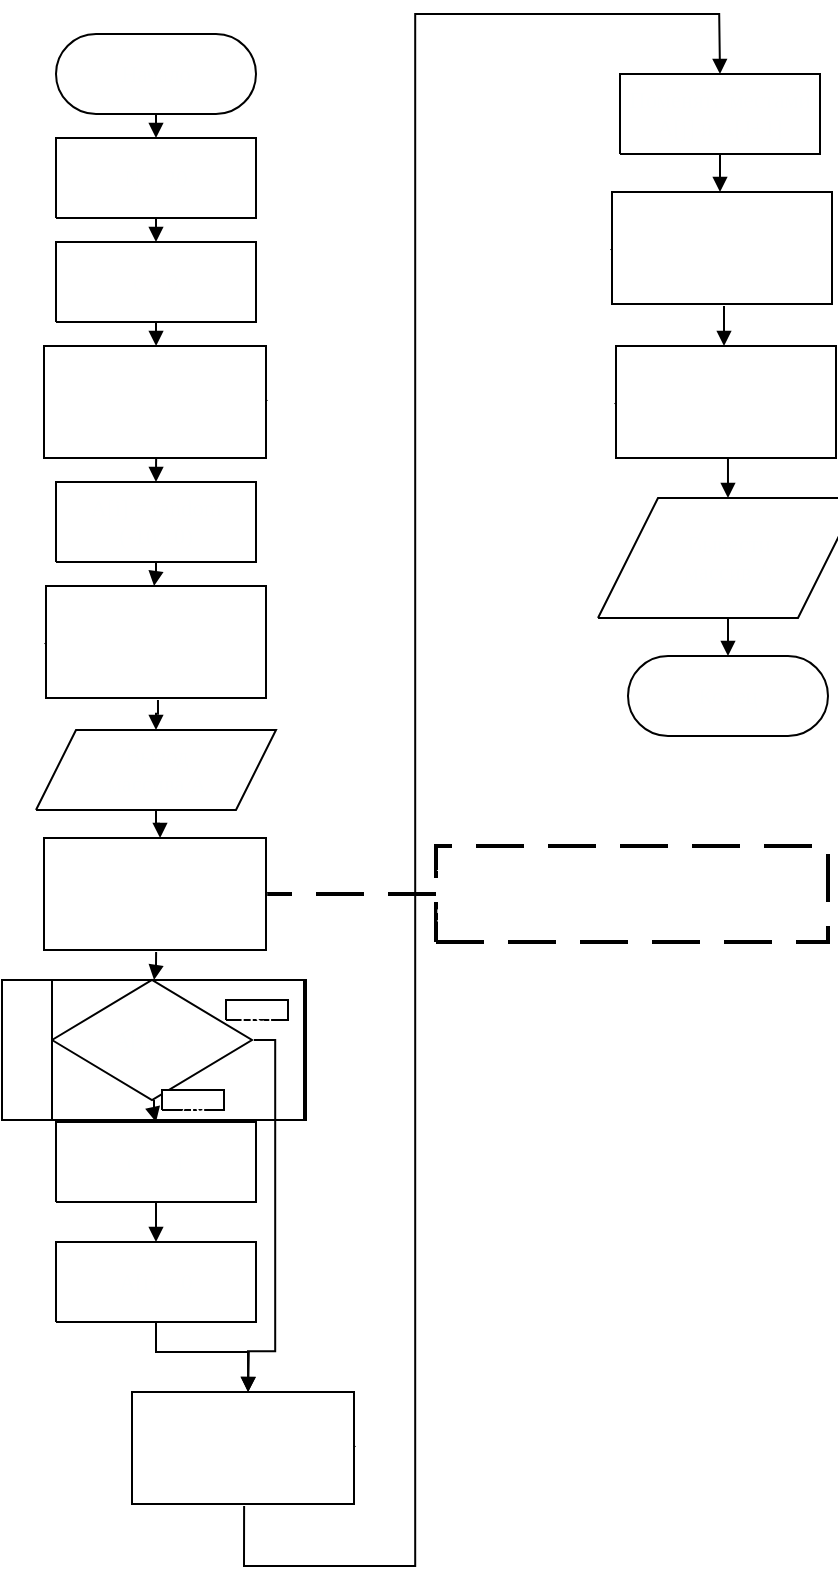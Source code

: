 <mxfile version="22.1.11" type="device">
  <diagram name="Страница-1" id="Page-1">
    <mxGraphModel dx="1036" dy="614" grid="1" gridSize="10" guides="1" tooltips="1" connect="1" arrows="1" fold="1" page="1" pageScale="1" pageWidth="827" pageHeight="1169" math="0" shadow="0">
      <root>
        <mxCell id="0" />
        <mxCell id="1" parent="0" />
        <UserObject label="&lt;div style=&quot;font-size: 1px&quot;&gt;&lt;font style=&quot;font-size:11.29px;font-family:Calibri;color:#feffff;direction:ltr;letter-spacing:0px;line-height:120%;opacity:1&quot;&gt;Начало&lt;br/&gt;&lt;/font&gt;&lt;/div&gt;" tags="Блок-схема" id="2">
          <mxCell style="verticalAlign=middle;align=center;overflow=width;vsdxID=1;shape=stencil(tVLLDsIgEPwajiQIMfFe638Qu22JCM2Ctv69kK0Rm9qDibeZndkXC1NV6PUATIoQ0V9gNE3smToyKY3rAU1MiKmaqar1CB36m2uIDzo7M7r6e64wUZ4UOUWKB9GdIH4irzWu8B42vRrPScNFXZzN+5mvl3qJXE8mcPRRR+Pdh2Y1dsBTE95a3c0TkBRGgKEIb6wg1/r+ssCXd/vLCgm8z9caa+n6pb48dwrRV1H1Ew==);spacingTop=-1;spacingBottom=-1;spacingLeft=-1;spacingRight=-1;points=[[0.5,1,0],[0.5,0,0],[0,0.5,0],[1,0.5,0]];labelBackgroundColor=none;rounded=0;html=1;whiteSpace=wrap;" parent="1" vertex="1">
            <mxGeometry x="138" y="40" width="100" height="40" as="geometry" />
          </mxCell>
        </UserObject>
        <UserObject label="&lt;div style=&quot;font-size: 1px&quot;&gt;&lt;font style=&quot;font-size:11.29px;font-family:Calibri;color:#feffff;direction:ltr;letter-spacing:0px;line-height:120%;opacity:1&quot;&gt;N = 20&lt;br/&gt;&lt;/font&gt;&lt;/div&gt;" tags="Блок-схема" id="3">
          <mxCell style="verticalAlign=middle;align=center;overflow=width;vsdxID=2;shape=stencil(nZBLDoAgDERP0z3SIyjew0SURgSD+Lu9kMZoXLhwN9O+tukAlrNpJg1SzDH4QW/URgNYgZTkjA4UkwJUgGXng+6DX1zLfmoymdXo17xh5zmRJ6Q42BWCfc2oJfdAr+Yv+AP9Cb7OJ3H/2JG1HNGz/84klThPVCc=);spacingTop=-1;spacingBottom=-1;spacingLeft=-1;spacingRight=-1;points=[[0,0.5,0],[1,0.5,0],[0.5,1,0],[0.5,0,0]];labelBackgroundColor=none;rounded=0;html=1;whiteSpace=wrap;" parent="1" vertex="1">
            <mxGeometry x="138" y="92" width="100" height="40" as="geometry" />
          </mxCell>
        </UserObject>
        <UserObject label="&lt;div style=&quot;font-size: 1px&quot;&gt;&lt;font style=&quot;font-size:11.29px;font-family:Calibri;color:#feffff;direction:ltr;letter-spacing:0px;line-height:120%;opacity:1&quot;&gt;c = 0&lt;br/&gt;&lt;/font&gt;&lt;/div&gt;" tags="Блок-схема" id="4">
          <mxCell style="verticalAlign=middle;align=center;overflow=width;vsdxID=3;shape=stencil(nZBLDoAgDERP0z3SIyjew0SURgSD+Lu9kMZoXLhwN9O+tukAlrNpJg1SzDH4QW/URgNYgZTkjA4UkwJUgGXng+6DX1zLfmoymdXo17xh5zmRJ6Q42BWCfc2oJfdAr+Yv+AP9Cb7OJ3H/2JG1HNGz/84klThPVCc=);spacingTop=-1;spacingBottom=-1;spacingLeft=-1;spacingRight=-1;points=[[0,0.5,0],[1,0.5,0],[0.5,1,0],[0.5,0,0]];labelBackgroundColor=none;rounded=0;html=1;whiteSpace=wrap;" parent="1" vertex="1">
            <mxGeometry x="138" y="144" width="100" height="40" as="geometry" />
          </mxCell>
        </UserObject>
        <UserObject label="" tags="Фон" id="5">
          <mxCell style="vsdxID=4;spacingTop=-1;spacingBottom=-1;spacingLeft=-1;spacingRight=-1;points=[[0.52,0,0],[0.52,1,0],[0.5,0,0],[0.5,1,0]];labelBackgroundColor=none;rounded=0;html=1;whiteSpace=wrap;" parent="1" vertex="1">
            <mxGeometry x="132" y="196" width="111" height="56" as="geometry" />
          </mxCell>
        </UserObject>
        <mxCell id="6" style="vsdxID=5;spacingTop=-1;spacingBottom=-1;spacingLeft=-1;spacingRight=-1;points=[[0.52,0,0],[0.52,1,0],[0.5,0,0],[0.5,1,0]];labelBackgroundColor=none;rounded=0;html=1;whiteSpace=wrap;" parent="5" vertex="1">
          <mxGeometry x="1" width="110" height="56" as="geometry" />
        </mxCell>
        <mxCell id="7" style="vsdxID=6;shape=stencil(jZBLDoMwDERP4y1K7E32lN4DidBYTRMU0g+3byILQbtA7GbsZ8seoHZ2/WQB1ZxTvNs3D9kBXQCRg7OJc1FAHVA7xmRvKT7DIH7qK1nVI77qho/MqTqBahGnlfiroJ7DDl2bp2CjG4M/+NFm02hzFj48oojt05G9l6D2/f9kSklSpe4L);spacingTop=-1;spacingBottom=-1;spacingLeft=-1;spacingRight=-1;points=[[0.52,0,0],[0.52,1,0],[0.5,0,0],[0.5,1,0]];labelBackgroundColor=none;rounded=0;html=1;whiteSpace=wrap;" parent="6" vertex="1">
          <mxGeometry width="110" height="27" as="geometry" />
        </mxCell>
        <mxCell id="8" style="vsdxID=7;shape=stencil(nZBLDoAgDERP0z3SIyjew0SURgSD+Lu9kMZoXLhwN9O+tukAlrNpJg1SzDH4QW/URgNYgZTkjA4UkwJUgGXng+6DX1zLfmoymdXo17xh5zmRJ6Q42BWCfc2oJfdAr+Yv+AP9Cb7OJ3H/2JG1HNGz/84klThPVCc=);spacingTop=-1;spacingBottom=-1;spacingLeft=-1;spacingRight=-1;points=[[0.52,0,0],[0.52,1,0],[0.5,0,0],[0.5,1,0]];labelBackgroundColor=none;rounded=0;html=1;whiteSpace=wrap;" parent="6" vertex="1">
          <mxGeometry y="27" width="110" height="29" as="geometry" />
        </mxCell>
        <mxCell id="9" value="&lt;div style=&quot;font-size: 1px&quot;&gt;&lt;p style=&quot;text-align:center;margin-left:0;margin-right:0;margin-top:0px;margin-bottom:0px;text-indent:0;vertical-align:middle;direction:ltr;&quot;&gt;&lt;font style=&quot;font-size:11.29px;font-family:Calibri;color:#ffffff;direction:ltr;letter-spacing:0px;line-height:120%;opacity:1&quot;&gt;Начало цикла&lt;/font&gt;&lt;font style=&quot;font-size:11.29px;font-family:Themed;color:#ffffff;direction:ltr;letter-spacing:0px;line-height:120%;opacity:1&quot;&gt;&lt;br/&gt;&lt;/font&gt;&lt;font style=&quot;font-size:11.29px;font-family:Themed;color:#ffffff;direction:ltr;letter-spacing:0px;line-height:120%;opacity:1&quot;&gt;i&lt;/font&gt;&lt;font style=&quot;font-size:11.29px;font-family:Themed;color:#ffffff;direction:ltr;letter-spacing:0px;line-height:120%;opacity:1&quot;&gt; от 1 до &lt;/font&gt;&lt;font style=&quot;font-size:11.29px;font-family:Themed;color:#ffffff;direction:ltr;letter-spacing:0px;line-height:120%;opacity:1&quot;&gt;N&lt;br/&gt;&lt;/font&gt;&lt;/p&gt;&lt;/div&gt;" style="verticalAlign=middle;align=center;overflow=width;vsdxID=8;shape=stencil(nZBLDoAgDERP0z3SIyjew0SURgSD+Lu9kMZoXLhwN9O+tukAlrNpJg1SzDH4QW/URgNYgZTkjA4UkwJUgGXng+6DX1zLfmoymdXo17xh5zmRJ6Q42BWCfc2oJfdAr+Yv+AP9Cb7OJ3H/2JG1HNGz/84klThPVCc=);spacingTop=-1;spacingBottom=-1;spacingLeft=-1;spacingRight=-1;points=[[0.52,0,0],[0.52,1,0],[0.5,0,0],[0.5,1,0]];labelBackgroundColor=none;rounded=0;html=1;whiteSpace=wrap;" parent="5" vertex="1">
          <mxGeometry width="111" height="56" as="geometry" />
        </mxCell>
        <UserObject label="&lt;div style=&quot;font-size: 1px&quot;&gt;&lt;font style=&quot;font-size:11.29px;font-family:Calibri;color:#feffff;direction:ltr;letter-spacing:0px;line-height:120%;opacity:1&quot;&gt;A[i] = random&lt;br/&gt;(-10,10)&lt;br/&gt;&lt;/font&gt;&lt;/div&gt;" tags="Блок-схема" id="10">
          <mxCell style="verticalAlign=middle;align=center;overflow=width;vsdxID=9;shape=stencil(nZBLDoAgDERP0z3SIyjew0SURgSD+Lu9kMZoXLhwN9O+tukAlrNpJg1SzDH4QW/URgNYgZTkjA4UkwJUgGXng+6DX1zLfmoymdXo17xh5zmRJ6Q42BWCfc2oJfdAr+Yv+AP9Cb7OJ3H/2JG1HNGz/84klThPVCc=);spacingTop=-1;spacingBottom=-1;spacingLeft=-1;spacingRight=-1;points=[[0,0.5,0],[1,0.5,0],[0.5,1,0],[0.5,0,0]];labelBackgroundColor=none;rounded=0;html=1;whiteSpace=wrap;" parent="1" vertex="1">
            <mxGeometry x="138" y="264" width="100" height="40" as="geometry" />
          </mxCell>
        </UserObject>
        <UserObject label="" tags="Фон" id="11">
          <mxCell style="vsdxID=10;spacingTop=-1;spacingBottom=-1;spacingLeft=-1;spacingRight=-1;points=[[0.49,0,0],[0.51,1,0]];labelBackgroundColor=none;rounded=0;html=1;whiteSpace=wrap;" parent="1" vertex="1">
            <mxGeometry x="133" y="316" width="110" height="56" as="geometry" />
          </mxCell>
        </UserObject>
        <UserObject label="" tags="Фон" id="12">
          <mxCell style="vsdxID=20;spacingTop=-1;spacingBottom=-1;spacingLeft=-1;spacingRight=-1;points=[[0.49,0,0],[0.51,1,0]];labelBackgroundColor=none;rounded=0;html=1;whiteSpace=wrap;" parent="1" vertex="1">
            <mxGeometry x="133" y="316" width="110" height="56" as="geometry" />
          </mxCell>
        </UserObject>
        <mxCell id="13" style="vsdxID=21;rotation=180;spacingTop=-1;spacingBottom=-1;spacingLeft=-1;spacingRight=-1;points=[[0.49,0,0],[0.51,1,0]];labelBackgroundColor=none;rounded=0;html=1;whiteSpace=wrap;" parent="12" vertex="1">
          <mxGeometry width="110" height="56" as="geometry" />
        </mxCell>
        <mxCell id="14" style="vsdxID=22;rotation=180;shape=stencil(jZBLDoMwDERP4y1K7E32lN4DidBYTRMU0g+3byILQbtA7GbsZ8seoHZ2/WQB1ZxTvNs3D9kBXQCRg7OJc1FAHVA7xmRvKT7DIH7qK1nVI77qho/MqTqBahGnlfiroJ7DDl2bp2CjG4M/+NFm02hzFj48oojt05G9l6D2/f9kSklSpe4L);spacingTop=-1;spacingBottom=-1;spacingLeft=-1;spacingRight=-1;points=[[0.49,0,0],[0.51,1,0]];labelBackgroundColor=none;rounded=0;html=1;whiteSpace=wrap;" parent="13" vertex="1">
          <mxGeometry y="29" width="110" height="27" as="geometry" />
        </mxCell>
        <mxCell id="15" style="vsdxID=23;rotation=180;shape=stencil(nZBLDoAgDERP0z3SIyjew0SURgSD+Lu9kMZoXLhwN9O+tukAlrNpJg1SzDH4QW/URgNYgZTkjA4UkwJUgGXng+6DX1zLfmoymdXo17xh5zmRJ6Q42BWCfc2oJfdAr+Yv+AP9Cb7OJ3H/2JG1HNGz/84klThPVCc=);spacingTop=-1;spacingBottom=-1;spacingLeft=-1;spacingRight=-1;points=[[0.49,0,0],[0.51,1,0]];labelBackgroundColor=none;rounded=0;html=1;whiteSpace=wrap;" parent="13" vertex="1">
          <mxGeometry width="110" height="29" as="geometry" />
        </mxCell>
        <mxCell id="16" value="&lt;div style=&quot;font-size: 1px&quot;&gt;&lt;p style=&quot;text-align:center;margin-left:0;margin-right:0;margin-top:0px;margin-bottom:0px;text-indent:0;vertical-align:middle;direction:ltr;&quot;&gt;&lt;font style=&quot;font-size:11.29px;font-family:Calibri;color:#ffffff;direction:ltr;letter-spacing:0px;line-height:120%;opacity:1&quot;&gt;Конец цикла&lt;/font&gt;&lt;font style=&quot;font-size:11.29px;font-family:Themed;color:#ffffff;direction:ltr;letter-spacing:0px;line-height:120%;opacity:1&quot;&gt;&lt;br/&gt;&lt;/font&gt;&lt;font style=&quot;font-size:11.29px;font-family:Themed;color:#ffffff;direction:ltr;letter-spacing:0px;line-height:120%;opacity:1&quot;&gt;i&lt;br/&gt;&lt;/font&gt;&lt;/p&gt;&lt;/div&gt;" style="verticalAlign=middle;align=center;overflow=width;vsdxID=24;shape=stencil(nZBLDoAgDERP0z3SIyjew0SURgSD+Lu9kMZoXLhwN9O+tukAlrNpJg1SzDH4QW/URgNYgZTkjA4UkwJUgGXng+6DX1zLfmoymdXo17xh5zmRJ6Q42BWCfc2oJfdAr+Yv+AP9Cb7OJ3H/2JG1HNGz/84klThPVCc=);spacingTop=-1;spacingBottom=-1;spacingLeft=-1;spacingRight=-1;points=[[0.49,0,0],[0.51,1,0]];labelBackgroundColor=none;rounded=0;html=1;whiteSpace=wrap;" parent="12" vertex="1">
          <mxGeometry width="110" height="56" as="geometry" />
        </mxCell>
        <UserObject label="" tags="Блок-схема" id="17">
          <mxCell style="vsdxID=27;shape=stencil(UzV2Ls5ILEhVNTIoLinKz04tz0wpyVA1dlE1MsrMy0gtyiwBslSNXVWNndPyi1LTi/JL81Ig/IJEkEoQKze/DGRCBUSfrqEBSI+RQSWEb2gA4btBFOdk5iEptiRBrSGawfiUEq2SgGuBDIQ/0zJzciDBhCyPHi5AIUiYGrsCAA==);spacingTop=-1;spacingBottom=-1;spacingLeft=-1;spacingRight=-1;points=[[0,0.5,0],[1,0.5,0],[0.5,1,0],[0.5,0,0]];labelBackgroundColor=none;rounded=0;html=1;whiteSpace=wrap;" parent="1" vertex="1">
            <mxGeometry x="138" y="388" width="100" height="40" as="geometry" />
          </mxCell>
        </UserObject>
        <mxCell id="18" value="&lt;div style=&quot;font-size: 1px&quot;&gt;&lt;p style=&quot;text-align:center;margin-left:0;margin-right:0;margin-top:0px;margin-bottom:0px;text-indent:0;vertical-align:middle;direction:ltr;&quot;&gt;&lt;font style=&quot;font-size:11.29px;font-family:Calibri;color:#feffff;direction:ltr;letter-spacing:0px;line-height:120%;opacity:1&quot;&gt;Вывод массива &lt;/font&gt;&lt;font style=&quot;font-size:11.29px;font-family:Themed;color:#feffff;direction:ltr;letter-spacing:0px;line-height:120%;opacity:1&quot;&gt;A&lt;br/&gt;&lt;/font&gt;&lt;/p&gt;&lt;/div&gt;" style="text;vsdxID=27;spacingTop=-1;spacingBottom=-1;spacingLeft=-1;spacingRight=-1;points=[[0,0.5,0],[1,0.5,0],[0.5,1,0],[0.5,0,0]];labelBackgroundColor=none;rounded=0;html=1;whiteSpace=wrap;verticalAlign=middle;align=center;overflow=width;;html=1;" parent="17" vertex="1">
          <mxGeometry x="16.67" width="66.67" height="40" as="geometry" />
        </mxCell>
        <UserObject label="" tags="Фон" id="19">
          <mxCell style="vsdxID=28;spacingTop=-1;spacingBottom=-1;spacingLeft=-1;spacingRight=-1;points=[[0.52,0,0],[0.52,1,0],[0.5,0,0],[0.5,1,0]];labelBackgroundColor=none;rounded=0;html=1;whiteSpace=wrap;" parent="1" vertex="1">
            <mxGeometry x="132" y="442" width="111" height="56" as="geometry" />
          </mxCell>
        </UserObject>
        <mxCell id="20" style="vsdxID=29;spacingTop=-1;spacingBottom=-1;spacingLeft=-1;spacingRight=-1;points=[[0.52,0,0],[0.52,1,0],[0.5,0,0],[0.5,1,0]];labelBackgroundColor=none;rounded=0;html=1;whiteSpace=wrap;" parent="19" vertex="1">
          <mxGeometry x="1" width="110" height="56" as="geometry" />
        </mxCell>
        <mxCell id="21" style="vsdxID=30;shape=stencil(jZBLDoMwDERP4y1K7E32lN4DidBYTRMU0g+3byILQbtA7GbsZ8seoHZ2/WQB1ZxTvNs3D9kBXQCRg7OJc1FAHVA7xmRvKT7DIH7qK1nVI77qho/MqTqBahGnlfiroJ7DDl2bp2CjG4M/+NFm02hzFj48oojt05G9l6D2/f9kSklSpe4L);spacingTop=-1;spacingBottom=-1;spacingLeft=-1;spacingRight=-1;points=[[0.52,0,0],[0.52,1,0],[0.5,0,0],[0.5,1,0]];labelBackgroundColor=none;rounded=0;html=1;whiteSpace=wrap;" parent="20" vertex="1">
          <mxGeometry width="110" height="27" as="geometry" />
        </mxCell>
        <mxCell id="22" style="vsdxID=31;shape=stencil(nZBLDoAgDERP0z3SIyjew0SURgSD+Lu9kMZoXLhwN9O+tukAlrNpJg1SzDH4QW/URgNYgZTkjA4UkwJUgGXng+6DX1zLfmoymdXo17xh5zmRJ6Q42BWCfc2oJfdAr+Yv+AP9Cb7OJ3H/2JG1HNGz/84klThPVCc=);spacingTop=-1;spacingBottom=-1;spacingLeft=-1;spacingRight=-1;points=[[0.52,0,0],[0.52,1,0],[0.5,0,0],[0.5,1,0]];labelBackgroundColor=none;rounded=0;html=1;whiteSpace=wrap;" parent="20" vertex="1">
          <mxGeometry y="27" width="110" height="29" as="geometry" />
        </mxCell>
        <mxCell id="23" value="&lt;div style=&quot;font-size: 1px&quot;&gt;&lt;p style=&quot;text-align:center;margin-left:0;margin-right:0;margin-top:0px;margin-bottom:0px;text-indent:0;vertical-align:middle;direction:ltr;&quot;&gt;&lt;font style=&quot;font-size:11.29px;font-family:Calibri;color:#ffffff;direction:ltr;letter-spacing:0px;line-height:120%;opacity:1&quot;&gt;Начало цикла&lt;/font&gt;&lt;font style=&quot;font-size:11.29px;font-family:Themed;color:#ffffff;direction:ltr;letter-spacing:0px;line-height:120%;opacity:1&quot;&gt;&lt;br/&gt;i&lt;/font&gt;&lt;font style=&quot;font-size:11.29px;font-family:Themed;color:#ffffff;direction:ltr;letter-spacing:0px;line-height:120%;opacity:1&quot;&gt; от &lt;/font&gt;&lt;font style=&quot;font-size:11.29px;font-family:Themed;color:#ffffff;direction:ltr;letter-spacing:0px;line-height:120%;opacity:1&quot;&gt;N&lt;/font&gt;&lt;font style=&quot;font-size:11.29px;font-family:Themed;color:#ffffff;direction:ltr;letter-spacing:0px;line-height:120%;opacity:1&quot;&gt; до &lt;/font&gt;&lt;font style=&quot;font-size:11.29px;font-family:Themed;color:#ffffff;direction:ltr;letter-spacing:0px;line-height:120%;opacity:1&quot;&gt;1&lt;br/&gt;&lt;/font&gt;&lt;/p&gt;&lt;/div&gt;" style="verticalAlign=middle;align=center;overflow=width;vsdxID=32;shape=stencil(nZBLDoAgDERP0z3SIyjew0SURgSD+Lu9kMZoXLhwN9O+tukAlrNpJg1SzDH4QW/URgNYgZTkjA4UkwJUgGXng+6DX1zLfmoymdXo17xh5zmRJ6Q42BWCfc2oJfdAr+Yv+AP9Cb7OJ3H/2JG1HNGz/84klThPVCc=);spacingTop=-1;spacingBottom=-1;spacingLeft=-1;spacingRight=-1;points=[[0.52,0,0],[0.52,1,0],[0.5,0,0],[0.5,1,0]];labelBackgroundColor=none;rounded=0;html=1;whiteSpace=wrap;" parent="19" vertex="1">
          <mxGeometry width="111" height="56" as="geometry" />
        </mxCell>
        <UserObject label="" tags="Фон" id="24">
          <mxCell style="vsdxID=33;spacingTop=-1;spacingBottom=-1;spacingLeft=-1;spacingRight=-1;points=[];labelBackgroundColor=none;rounded=0;html=1;whiteSpace=wrap;" parent="1" vertex="1">
            <mxGeometry x="111" y="513" width="152" height="70" as="geometry" />
          </mxCell>
        </UserObject>
        <mxCell id="25" style="vsdxID=34;spacingTop=-1;spacingBottom=-1;spacingLeft=-1;spacingRight=-1;points=[];labelBackgroundColor=none;rounded=0;html=1;whiteSpace=wrap;" parent="24" vertex="1">
          <mxGeometry x="25" width="126" height="70" as="geometry" />
        </mxCell>
        <mxCell id="26" style="vsdxID=35;shape=stencil(UzV2Ls5ILEhVNTIoLinKz04tz0wpyVA1dlE1MsrMy0gtyiwBslSNXVWNndPyi1LTi/JL81Ig/IJEkEoQKze/DGRCBUSfAUiHkUElhGcK4bpBVOZk5iGpNEVVikeloQHZpsK0YlWLz1QgA+HFtMycHEgIIcujBwlQCBKcxq4A);spacingTop=-1;spacingBottom=-1;spacingLeft=-1;spacingRight=-1;points=[];labelBackgroundColor=none;rounded=0;html=1;whiteSpace=wrap;" parent="25" vertex="1">
          <mxGeometry width="100" height="60" as="geometry" />
        </mxCell>
        <mxCell id="27" value="&lt;div style=&quot;font-size: 1px&quot;&gt;&lt;font style=&quot;font-size:11.29px;font-family:Calibri;color:#feffff;direction:ltr;letter-spacing:0px;line-height:120%;opacity:1&quot;&gt;A[i] &amp;lt; 0&lt;br/&gt;&lt;/font&gt;&lt;/div&gt;" style="text;vsdxID=35;spacingTop=-1;spacingBottom=-1;spacingLeft=-1;spacingRight=-1;points=[];labelBackgroundColor=none;rounded=0;html=1;whiteSpace=wrap;verticalAlign=middle;align=center;overflow=width;;html=1;" parent="26" vertex="1">
          <mxGeometry x="8.33" y="7.5" width="83.33" height="45" as="geometry" />
        </mxCell>
        <mxCell id="28" value="&lt;div style=&quot;font-size: 1px&quot;&gt;&lt;font style=&quot;font-size: 11.29px; font-family: Calibri; direction: ltr; letter-spacing: 0px; line-height: 120%; opacity: 1;&quot;&gt;&lt;font color=&quot;#ffffff&quot;&gt;Да&lt;/font&gt;&lt;br&gt;&lt;/font&gt;&lt;/div&gt;" style="verticalAlign=middle;align=center;overflow=width;vsdxID=36;shape=stencil(nZBLDoAgDERP0z3SIyjew0SURgSD+Lu9kMZoXLhwN9O+tukAlrNpJg1SzDH4QW/URgNYgZTkjA4UkwJUgGXng+6DX1zLfmoymdXo17xh5zmRJ6Q42BWCfc2oJfdAr+Yv+AP9Cb7OJ3H/2JG1HNGz/84klThPVCc=);spacingTop=-1;spacingBottom=-1;spacingLeft=-1;spacingRight=-1;points=[];labelBackgroundColor=none;rounded=0;html=1;whiteSpace=wrap;" parent="24" vertex="1">
          <mxGeometry x="80" y="55" width="31" height="10" as="geometry" />
        </mxCell>
        <mxCell id="29" value="&lt;div style=&quot;font-size: 1px&quot;&gt;&lt;font style=&quot;font-size: 11.29px; font-family: Calibri; direction: ltr; letter-spacing: 0px; line-height: 120%; opacity: 1;&quot;&gt;&lt;font color=&quot;#ffffff&quot;&gt;Нет&lt;/font&gt;&lt;br&gt;&lt;/font&gt;&lt;/div&gt;" style="verticalAlign=middle;align=center;overflow=width;vsdxID=37;shape=stencil(nZBLDoAgDERP0z3SIyjew0SURgSD+Lu9kMZoXLhwN9O+tukAlrNpJg1SzDH4QW/URgNYgZTkjA4UkwJUgGXng+6DX1zLfmoymdXo17xh5zmRJ6Q42BWCfc2oJfdAr+Yv+AP9Cb7OJ3H/2JG1HNGz/84klThPVCc=);spacingTop=-1;spacingBottom=-1;spacingLeft=-1;spacingRight=-1;points=[];labelBackgroundColor=none;rounded=0;html=1;whiteSpace=wrap;" parent="24" vertex="1">
          <mxGeometry x="112" y="10" width="31" height="10" as="geometry" />
        </mxCell>
        <UserObject label="&lt;div style=&quot;font-size: 1px&quot;&gt;&lt;font style=&quot;font-size:11.29px;font-family:Calibri;color:#feffff;direction:ltr;letter-spacing:0px;line-height:120%;opacity:1&quot;&gt;A[i] = 0&lt;br/&gt;&lt;/font&gt;&lt;/div&gt;" tags="Блок-схема" id="30">
          <mxCell style="verticalAlign=middle;align=center;overflow=width;vsdxID=38;shape=stencil(nZBLDoAgDERP0z3SIyjew0SURgSD+Lu9kMZoXLhwN9O+tukAlrNpJg1SzDH4QW/URgNYgZTkjA4UkwJUgGXng+6DX1zLfmoymdXo17xh5zmRJ6Q42BWCfc2oJfdAr+Yv+AP9Cb7OJ3H/2JG1HNGz/84klThPVCc=);spacingTop=-1;spacingBottom=-1;spacingLeft=-1;spacingRight=-1;points=[[0,0.5,0],[1,0.5,0],[0.5,1,0],[0.5,0,0]];labelBackgroundColor=none;rounded=0;html=1;whiteSpace=wrap;" parent="1" vertex="1">
            <mxGeometry x="138" y="644" width="100" height="40" as="geometry" />
          </mxCell>
        </UserObject>
        <UserObject label="&lt;div style=&quot;font-size: 1px&quot;&gt;&lt;font style=&quot;font-size:11.29px;font-family:Calibri;color:#feffff;direction:ltr;letter-spacing:0px;line-height:120%;opacity:1&quot;&gt;c += 1&lt;br/&gt;&lt;/font&gt;&lt;/div&gt;" tags="Блок-схема" id="31">
          <mxCell style="verticalAlign=middle;align=center;overflow=width;vsdxID=39;shape=stencil(nZBLDoAgDERP0z3SIyjew0SURgSD+Lu9kMZoXLhwN9O+tukAlrNpJg1SzDH4QW/URgNYgZTkjA4UkwJUgGXng+6DX1zLfmoymdXo17xh5zmRJ6Q42BWCfc2oJfdAr+Yv+AP9Cb7OJ3H/2JG1HNGz/84klThPVCc=);spacingTop=-1;spacingBottom=-1;spacingLeft=-1;spacingRight=-1;points=[[0,0.5,0],[1,0.5,0],[0.5,1,0],[0.5,0,0]];labelBackgroundColor=none;rounded=0;html=1;whiteSpace=wrap;" parent="1" vertex="1">
            <mxGeometry x="138" y="584" width="100" height="40" as="geometry" />
          </mxCell>
        </UserObject>
        <UserObject label="" tags="Фон" id="32">
          <mxCell style="vsdxID=52;spacingTop=-1;spacingBottom=-1;spacingLeft=-1;spacingRight=-1;points=[[0.52,0,0],[0.52,1,0],[0.5,0,0],[0.5,1,0]];labelBackgroundColor=none;rounded=0;html=1;whiteSpace=wrap;" parent="1" vertex="1">
            <mxGeometry x="176" y="719" width="111" height="56" as="geometry" />
          </mxCell>
        </UserObject>
        <mxCell id="33" style="vsdxID=53;spacingTop=-1;spacingBottom=-1;spacingLeft=-1;spacingRight=-1;points=[[0.52,0,0],[0.52,1,0],[0.5,0,0],[0.5,1,0]];labelBackgroundColor=none;rounded=0;html=1;whiteSpace=wrap;" parent="32" vertex="1">
          <mxGeometry x="1" width="110" height="56" as="geometry" />
        </mxCell>
        <mxCell id="34" style="vsdxID=54;shape=stencil(jZBLDoMwDERP4y1K7E32lN4DidBYTRMU0g+3byILQbtA7GbsZ8seoHZ2/WQB1ZxTvNs3D9kBXQCRg7OJc1FAHVA7xmRvKT7DIH7qK1nVI77qho/MqTqBahGnlfiroJ7DDl2bp2CjG4M/+NFm02hzFj48oojt05G9l6D2/f9kSklSpe4L);spacingTop=-1;spacingBottom=-1;spacingLeft=-1;spacingRight=-1;points=[[0.52,0,0],[0.52,1,0],[0.5,0,0],[0.5,1,0]];labelBackgroundColor=none;rounded=0;html=1;whiteSpace=wrap;" parent="33" vertex="1">
          <mxGeometry width="110" height="27" as="geometry" />
        </mxCell>
        <mxCell id="35" style="vsdxID=55;shape=stencil(nZBLDoAgDERP0z3SIyjew0SURgSD+Lu9kMZoXLhwN9O+tukAlrNpJg1SzDH4QW/URgNYgZTkjA4UkwJUgGXng+6DX1zLfmoymdXo17xh5zmRJ6Q42BWCfc2oJfdAr+Yv+AP9Cb7OJ3H/2JG1HNGz/84klThPVCc=);spacingTop=-1;spacingBottom=-1;spacingLeft=-1;spacingRight=-1;points=[[0.52,0,0],[0.52,1,0],[0.5,0,0],[0.5,1,0]];labelBackgroundColor=none;rounded=0;html=1;whiteSpace=wrap;" parent="33" vertex="1">
          <mxGeometry y="27" width="110" height="29" as="geometry" />
        </mxCell>
        <mxCell id="36" value="&lt;div style=&quot;font-size: 1px&quot;&gt;&lt;p style=&quot;text-align:center;margin-left:0;margin-right:0;margin-top:0px;margin-bottom:0px;text-indent:0;vertical-align:middle;direction:ltr;&quot;&gt;&lt;font style=&quot;font-size:11.29px;font-family:Calibri;color:#ffffff;direction:ltr;letter-spacing:0px;line-height:120%;opacity:1&quot;&gt;Начало цикла&lt;/font&gt;&lt;font style=&quot;font-size:11.29px;font-family:Themed;color:#ffffff;direction:ltr;letter-spacing:0px;line-height:120%;opacity:1&quot;&gt;&lt;br/&gt;&lt;/font&gt;&lt;font style=&quot;font-size:11.29px;font-family:Themed;color:#ffffff;direction:ltr;letter-spacing:0px;line-height:120%;opacity:1&quot;&gt;j&lt;/font&gt;&lt;font style=&quot;font-size:11.29px;font-family:Themed;color:#ffffff;direction:ltr;letter-spacing:0px;line-height:120%;opacity:1&quot;&gt; от &lt;/font&gt;&lt;font style=&quot;font-size:11.29px;font-family:Themed;color:#ffffff;direction:ltr;letter-spacing:0px;line-height:120%;opacity:1&quot;&gt;i&lt;/font&gt;&lt;font style=&quot;font-size:11.29px;font-family:Themed;color:#ffffff;direction:ltr;letter-spacing:0px;line-height:120%;opacity:1&quot;&gt; до &lt;/font&gt;&lt;font style=&quot;font-size:11.29px;font-family:Themed;color:#ffffff;direction:ltr;letter-spacing:0px;line-height:120%;opacity:1&quot;&gt;N-1&lt;br/&gt;&lt;/font&gt;&lt;/p&gt;&lt;/div&gt;" style="verticalAlign=middle;align=center;overflow=width;vsdxID=56;shape=stencil(nZBLDoAgDERP0z3SIyjew0SURgSD+Lu9kMZoXLhwN9O+tukAlrNpJg1SzDH4QW/URgNYgZTkjA4UkwJUgGXng+6DX1zLfmoymdXo17xh5zmRJ6Q42BWCfc2oJfdAr+Yv+AP9Cb7OJ3H/2JG1HNGz/84klThPVCc=);spacingTop=-1;spacingBottom=-1;spacingLeft=-1;spacingRight=-1;points=[[0.52,0,0],[0.52,1,0],[0.5,0,0],[0.5,1,0]];labelBackgroundColor=none;rounded=0;html=1;whiteSpace=wrap;" parent="32" vertex="1">
          <mxGeometry width="111" height="56" as="geometry" />
        </mxCell>
        <UserObject label="&lt;div style=&quot;font-size: 1px&quot;&gt;&lt;p style=&quot;text-align:center;margin-left:0;margin-right:0;margin-top:0px;margin-bottom:0px;text-indent:0;vertical-align:middle;direction:ltr;&quot;&gt;&lt;font style=&quot;font-size:11.29px;font-family:Calibri;color:#feffff;direction:ltr;letter-spacing:0px;line-height:120%;opacity:1&quot;&gt;Поменять местами&lt;br/&gt;&lt;/font&gt;&lt;font style=&quot;font-size:11.29px;font-family:Themed;color:#feffff;direction:ltr;letter-spacing:0px;line-height:120%;opacity:1&quot;&gt;A[j] &lt;/font&gt;&lt;font style=&quot;font-size:11.29px;font-family:Themed;color:#feffff;direction:ltr;letter-spacing:0px;line-height:120%;opacity:1&quot;&gt;и &lt;/font&gt;&lt;font style=&quot;font-size:11.29px;font-family:Themed;color:#feffff;direction:ltr;letter-spacing:0px;line-height:120%;opacity:1&quot;&gt;A[J+1]&lt;br/&gt;&lt;/font&gt;&lt;/p&gt;&lt;/div&gt;" tags="Блок-схема" id="37">
          <mxCell style="verticalAlign=middle;align=center;overflow=width;vsdxID=62;shape=stencil(nZBLDoAgDERP0z3SIyjew0SURgSD+Lu9kMZoXLhwN9O+tukAlrNpJg1SzDH4QW/URgNYgZTkjA4UkwJUgGXng+6DX1zLfmoymdXo17xh5zmRJ6Q42BWCfc2oJfdAr+Yv+AP9Cb7OJ3H/2JG1HNGz/84klThPVCc=);spacingTop=-1;spacingBottom=-1;spacingLeft=-1;spacingRight=-1;points=[[0,0.5,0],[1,0.5,0],[0.5,1,0],[0.5,0,0]];labelBackgroundColor=none;rounded=0;html=1;whiteSpace=wrap;" parent="1" vertex="1">
            <mxGeometry x="420" y="60" width="100" height="40" as="geometry" />
          </mxCell>
        </UserObject>
        <UserObject label="" tags="Фон" id="38">
          <mxCell style="vsdxID=69;spacingTop=-1;spacingBottom=-1;spacingLeft=-1;spacingRight=-1;points=[[0.49,0,0],[0.51,1,0]];labelBackgroundColor=none;rounded=0;html=1;whiteSpace=wrap;" parent="1" vertex="1">
            <mxGeometry x="416" y="119" width="110" height="56" as="geometry" />
          </mxCell>
        </UserObject>
        <mxCell id="39" style="vsdxID=70;rotation=180;spacingTop=-1;spacingBottom=-1;spacingLeft=-1;spacingRight=-1;points=[[0.49,0,0],[0.51,1,0]];labelBackgroundColor=none;rounded=0;html=1;whiteSpace=wrap;" parent="38" vertex="1">
          <mxGeometry width="110" height="56" as="geometry" />
        </mxCell>
        <mxCell id="40" style="vsdxID=71;rotation=180;shape=stencil(jZBLDoMwDERP4y1K7E32lN4DidBYTRMU0g+3byILQbtA7GbsZ8seoHZ2/WQB1ZxTvNs3D9kBXQCRg7OJc1FAHVA7xmRvKT7DIH7qK1nVI77qho/MqTqBahGnlfiroJ7DDl2bp2CjG4M/+NFm02hzFj48oojt05G9l6D2/f9kSklSpe4L);spacingTop=-1;spacingBottom=-1;spacingLeft=-1;spacingRight=-1;points=[[0.49,0,0],[0.51,1,0]];labelBackgroundColor=none;rounded=0;html=1;whiteSpace=wrap;" parent="39" vertex="1">
          <mxGeometry y="29" width="110" height="27" as="geometry" />
        </mxCell>
        <mxCell id="41" style="vsdxID=72;rotation=180;shape=stencil(nZBLDoAgDERP0z3SIyjew0SURgSD+Lu9kMZoXLhwN9O+tukAlrNpJg1SzDH4QW/URgNYgZTkjA4UkwJUgGXng+6DX1zLfmoymdXo17xh5zmRJ6Q42BWCfc2oJfdAr+Yv+AP9Cb7OJ3H/2JG1HNGz/84klThPVCc=);spacingTop=-1;spacingBottom=-1;spacingLeft=-1;spacingRight=-1;points=[[0.49,0,0],[0.51,1,0]];labelBackgroundColor=none;rounded=0;html=1;whiteSpace=wrap;" parent="39" vertex="1">
          <mxGeometry width="110" height="29" as="geometry" />
        </mxCell>
        <mxCell id="42" value="&lt;div style=&quot;font-size: 1px&quot;&gt;&lt;p style=&quot;text-align:center;margin-left:0;margin-right:0;margin-top:0px;margin-bottom:0px;text-indent:0;vertical-align:middle;direction:ltr;&quot;&gt;&lt;font style=&quot;font-size:11.29px;font-family:Calibri;color:#ffffff;direction:ltr;letter-spacing:0px;line-height:120%;opacity:1&quot;&gt;Конец цикла&lt;/font&gt;&lt;font style=&quot;font-size:11.29px;font-family:Themed;color:#ffffff;direction:ltr;letter-spacing:0px;line-height:120%;opacity:1&quot;&gt;&lt;br/&gt;&lt;/font&gt;&lt;font style=&quot;font-size:11.29px;font-family:Themed;color:#ffffff;direction:ltr;letter-spacing:0px;line-height:120%;opacity:1&quot;&gt;j&lt;br/&gt;&lt;/font&gt;&lt;/p&gt;&lt;/div&gt;" style="verticalAlign=middle;align=center;overflow=width;vsdxID=73;shape=stencil(nZBLDoAgDERP0z3SIyjew0SURgSD+Lu9kMZoXLhwN9O+tukAlrNpJg1SzDH4QW/URgNYgZTkjA4UkwJUgGXng+6DX1zLfmoymdXo17xh5zmRJ6Q42BWCfc2oJfdAr+Yv+AP9Cb7OJ3H/2JG1HNGz/84klThPVCc=);spacingTop=-1;spacingBottom=-1;spacingLeft=-1;spacingRight=-1;points=[[0.49,0,0],[0.51,1,0]];labelBackgroundColor=none;rounded=0;html=1;whiteSpace=wrap;" parent="38" vertex="1">
          <mxGeometry width="110" height="56" as="geometry" />
        </mxCell>
        <UserObject label="" tags="Фон" id="43">
          <mxCell style="vsdxID=75;spacingTop=-1;spacingBottom=-1;spacingLeft=-1;spacingRight=-1;points=[[0.49,0,0],[0.51,1,0]];labelBackgroundColor=none;rounded=0;html=1;whiteSpace=wrap;" parent="1" vertex="1">
            <mxGeometry x="418" y="196" width="110" height="56" as="geometry" />
          </mxCell>
        </UserObject>
        <mxCell id="44" style="vsdxID=76;rotation=180;spacingTop=-1;spacingBottom=-1;spacingLeft=-1;spacingRight=-1;points=[[0.49,0,0],[0.51,1,0]];labelBackgroundColor=none;rounded=0;html=1;whiteSpace=wrap;" parent="43" vertex="1">
          <mxGeometry width="110" height="56" as="geometry" />
        </mxCell>
        <mxCell id="45" style="vsdxID=77;rotation=180;shape=stencil(jZBLDoMwDERP4y1K7E32lN4DidBYTRMU0g+3byILQbtA7GbsZ8seoHZ2/WQB1ZxTvNs3D9kBXQCRg7OJc1FAHVA7xmRvKT7DIH7qK1nVI77qho/MqTqBahGnlfiroJ7DDl2bp2CjG4M/+NFm02hzFj48oojt05G9l6D2/f9kSklSpe4L);spacingTop=-1;spacingBottom=-1;spacingLeft=-1;spacingRight=-1;points=[[0.49,0,0],[0.51,1,0]];labelBackgroundColor=none;rounded=0;html=1;whiteSpace=wrap;" parent="44" vertex="1">
          <mxGeometry y="29" width="110" height="27" as="geometry" />
        </mxCell>
        <mxCell id="46" style="vsdxID=78;rotation=180;shape=stencil(nZBLDoAgDERP0z3SIyjew0SURgSD+Lu9kMZoXLhwN9O+tukAlrNpJg1SzDH4QW/URgNYgZTkjA4UkwJUgGXng+6DX1zLfmoymdXo17xh5zmRJ6Q42BWCfc2oJfdAr+Yv+AP9Cb7OJ3H/2JG1HNGz/84klThPVCc=);spacingTop=-1;spacingBottom=-1;spacingLeft=-1;spacingRight=-1;points=[[0.49,0,0],[0.51,1,0]];labelBackgroundColor=none;rounded=0;html=1;whiteSpace=wrap;" parent="44" vertex="1">
          <mxGeometry width="110" height="29" as="geometry" />
        </mxCell>
        <mxCell id="47" value="&lt;div style=&quot;font-size: 1px&quot;&gt;&lt;p style=&quot;text-align:center;margin-left:0;margin-right:0;margin-top:0px;margin-bottom:0px;text-indent:0;vertical-align:middle;direction:ltr;&quot;&gt;&lt;font style=&quot;font-size:11.29px;font-family:Calibri;color:#ffffff;direction:ltr;letter-spacing:0px;line-height:120%;opacity:1&quot;&gt;Конец цикла&lt;/font&gt;&lt;font style=&quot;font-size:11.29px;font-family:Themed;color:#ffffff;direction:ltr;letter-spacing:0px;line-height:120%;opacity:1&quot;&gt;&lt;br/&gt;&lt;/font&gt;&lt;font style=&quot;font-size:11.29px;font-family:Themed;color:#ffffff;direction:ltr;letter-spacing:0px;line-height:120%;opacity:1&quot;&gt;i&lt;br/&gt;&lt;/font&gt;&lt;/p&gt;&lt;/div&gt;" style="verticalAlign=middle;align=center;overflow=width;vsdxID=79;shape=stencil(nZBLDoAgDERP0z3SIyjew0SURgSD+Lu9kMZoXLhwN9O+tukAlrNpJg1SzDH4QW/URgNYgZTkjA4UkwJUgGXng+6DX1zLfmoymdXo17xh5zmRJ6Q42BWCfc2oJfdAr+Yv+AP9Cb7OJ3H/2JG1HNGz/84klThPVCc=);spacingTop=-1;spacingBottom=-1;spacingLeft=-1;spacingRight=-1;points=[[0.49,0,0],[0.51,1,0]];labelBackgroundColor=none;rounded=0;html=1;whiteSpace=wrap;" parent="43" vertex="1">
          <mxGeometry width="110" height="56" as="geometry" />
        </mxCell>
        <UserObject label="" tags="Блок-схема" id="48">
          <mxCell style="vsdxID=81;shape=stencil(UzV2Ls5ILEhVNTIoLinKz04tz0wpyVA1dlE1MsrMy0gtyiwBslSNXVWNndPyi1LTi/JL81Ig/IJEkEoQKze/DGRCBUSfrqEpSI+RQSWEb2hgAOa7QRTnZOYhKbYgQa0hmsH4lBKtkoBrgQyEP9Myc3IgwYQsjx4uQCFImBq7AgA=);spacingTop=-1;spacingBottom=-1;spacingLeft=-1;spacingRight=-1;points=[[0,0.5,0],[1,0.5,0],[0.5,1,0],[0.5,0,0]];labelBackgroundColor=none;rounded=0;html=1;whiteSpace=wrap;" parent="1" vertex="1">
            <mxGeometry x="424" y="272" width="100" height="60" as="geometry" />
          </mxCell>
        </UserObject>
        <mxCell id="49" value="&lt;div style=&quot;font-size: 1px&quot;&gt;&lt;p style=&quot;text-align:center;margin-left:0;margin-right:0;margin-top:0px;margin-bottom:0px;text-indent:0;vertical-align:middle;direction:ltr;&quot;&gt;&lt;font style=&quot;font-size:11.29px;font-family:Calibri;color:#feffff;direction:ltr;letter-spacing:0px;line-height:120%;opacity:1&quot;&gt;Вывести массив &lt;/font&gt;&lt;font style=&quot;font-size:11.29px;font-family:Themed;color:#feffff;direction:ltr;letter-spacing:0px;line-height:120%;opacity:1&quot;&gt;A&lt;br/&gt;&lt;/font&gt;&lt;/p&gt;&lt;/div&gt;" style="text;vsdxID=81;spacingTop=-1;spacingBottom=-1;spacingLeft=-1;spacingRight=-1;points=[[0,0.5,0],[1,0.5,0],[0.5,1,0],[0.5,0,0]];labelBackgroundColor=none;rounded=0;html=1;whiteSpace=wrap;verticalAlign=middle;align=center;overflow=width;;html=1;" parent="48" vertex="1">
          <mxGeometry x="16.67" width="66.67" height="60" as="geometry" />
        </mxCell>
        <UserObject label="&lt;div style=&quot;font-size: 1px&quot;&gt;&lt;font style=&quot;font-size:11.29px;font-family:Calibri;color:#feffff;direction:ltr;letter-spacing:0px;line-height:120%;opacity:1&quot;&gt;Конец&lt;br/&gt;&lt;/font&gt;&lt;/div&gt;" tags="Блок-схема" id="50">
          <mxCell style="verticalAlign=middle;align=center;overflow=width;vsdxID=83;shape=stencil(tVLLDsIgEPwajiQIMfFe638Qu22JCM2Ctv69kK0Rm9qDibeZndkXC1NV6PUATIoQ0V9gNE3smToyKY3rAU1MiKmaqar1CB36m2uIDzo7M7r6e64wUZ4UOUWKB9GdIH4irzWu8B42vRrPScNFXZzN+5mvl3qJXE8mcPRRR+Pdh2Y1dsBTE95a3c0TkBRGgKEIb6wg1/r+ssCXd/vLCgm8z9caa+n6pb48dwrRV1H1Ew==);spacingTop=-1;spacingBottom=-1;spacingLeft=-1;spacingRight=-1;points=[[0.5,1,0],[0.5,0,0],[0,0.5,0],[1,0.5,0]];labelBackgroundColor=none;rounded=0;html=1;whiteSpace=wrap;" parent="1" vertex="1">
            <mxGeometry x="424" y="351" width="100" height="40" as="geometry" />
          </mxCell>
        </UserObject>
        <UserObject label="&lt;div style=&quot;font-size: 1px&quot;&gt;&lt;font style=&quot;font-size: 14.11px; font-family: Calibri; direction: ltr; letter-spacing: 0px; line-height: 120%; opacity: 1;&quot;&gt;&lt;font color=&quot;#ffffff&quot;&gt;Удаление отрицательных элементов&lt;/font&gt;&lt;br&gt;&lt;/font&gt;&lt;/div&gt;" tags="Выноска" id="51">
          <mxCell style="verticalAlign=middle;align=left;overflow=width;vsdxID=85;shape=stencil(nZHdDsIgDIWfppeaStUXmPM9loxJI8LCcOrbC2n844KY3Z1Dv3KgBWom040aFE4x+LO+cR8N0AGUYmd04JgUUAvUDD7oU/BX14sfu0xmdfFzvuEufZg7FD7EbVD8UVDL7gt9FRfBFXQhWMQn8fnjwNbKiN71/wawq8SvtrTGfQX/eUIRn0S5knQk66T2CQ==);dashed=1;dashPattern=12.00 6.00;strokeWidth=2;points=[];labelBackgroundColor=none;rounded=0;html=1;whiteSpace=wrap;" parent="1" vertex="1">
            <mxGeometry x="328" y="446" width="196" height="48" as="geometry" />
          </mxCell>
        </UserObject>
        <UserObject label="" tags="Соединительная_линия" id="52">
          <mxCell style="vsdxID=15;edgeStyle=none;startArrow=none;endArrow=block;startSize=5;endSize=5;spacingTop=0;spacingBottom=0;spacingLeft=0;spacingRight=0;verticalAlign=middle;html=1;labelBackgroundColor=#ffffff;rounded=0;exitX=0.5;exitY=1;exitDx=0;exitDy=0;exitPerimeter=0;entryX=0.5;entryY=0;entryDx=0;entryDy=0;entryPerimeter=0;" parent="1" source="2" target="3" edge="1">
            <mxGeometry relative="1" as="geometry">
              <mxPoint x="10" as="offset" />
              <Array as="points" />
            </mxGeometry>
          </mxCell>
        </UserObject>
        <UserObject label="" tags="Соединительная_линия" id="53">
          <mxCell style="vsdxID=84;edgeStyle=none;startArrow=none;endArrow=block;startSize=5;endSize=5;spacingTop=0;spacingBottom=0;spacingLeft=0;spacingRight=0;verticalAlign=middle;html=1;labelBackgroundColor=#ffffff;rounded=0;exitX=0.5;exitY=1;exitDx=0;exitDy=0;exitPerimeter=0;entryX=0.5;entryY=0;entryDx=0;entryDy=0;entryPerimeter=0;" parent="1" source="48" target="50" edge="1">
            <mxGeometry relative="1" as="geometry">
              <mxPoint x="10" y="-1" as="offset" />
              <Array as="points" />
            </mxGeometry>
          </mxCell>
        </UserObject>
        <UserObject label="" tags="Соединительная_линия" id="54">
          <mxCell style="vsdxID=82;edgeStyle=none;startArrow=none;endArrow=block;startSize=5;endSize=5;spacingTop=0;spacingBottom=0;spacingLeft=0;spacingRight=0;verticalAlign=middle;html=1;labelBackgroundColor=#ffffff;rounded=0;exitX=0.509;exitY=1;exitDx=0;exitDy=0;exitPerimeter=0;entryX=0.5;entryY=0;entryDx=0;entryDy=0;entryPerimeter=0;" parent="1" source="43" target="48" edge="1">
            <mxGeometry relative="1" as="geometry">
              <mxPoint x="10" y="-1" as="offset" />
              <Array as="points" />
            </mxGeometry>
          </mxCell>
        </UserObject>
        <UserObject label="" tags="Соединительная_линия" id="55">
          <mxCell style="vsdxID=80;edgeStyle=none;startArrow=none;endArrow=block;startSize=5;endSize=5;spacingTop=0;spacingBottom=0;spacingLeft=0;spacingRight=0;verticalAlign=middle;html=1;labelBackgroundColor=#ffffff;rounded=0;exitX=0.509;exitY=1.018;exitDx=0;exitDy=0;exitPerimeter=0;entryX=0.491;entryY=0;entryDx=0;entryDy=0;entryPerimeter=0;" parent="1" source="38" target="43" edge="1">
            <mxGeometry relative="1" as="geometry">
              <mxPoint x="10" y="-1" as="offset" />
              <Array as="points" />
            </mxGeometry>
          </mxCell>
        </UserObject>
        <UserObject label="" tags="Соединительная_линия" id="56">
          <mxCell style="vsdxID=74;edgeStyle=none;startArrow=none;endArrow=block;startSize=5;endSize=5;spacingTop=0;spacingBottom=0;spacingLeft=0;spacingRight=0;verticalAlign=middle;html=1;labelBackgroundColor=#ffffff;rounded=0;exitX=0.5;exitY=1;exitDx=0;exitDy=0;exitPerimeter=0;entryX=0.491;entryY=0;entryDx=0;entryDy=0;entryPerimeter=0;" parent="1" source="37" target="38" edge="1">
            <mxGeometry relative="1" as="geometry">
              <mxPoint x="-10" y="-1" as="offset" />
              <Array as="points" />
            </mxGeometry>
          </mxCell>
        </UserObject>
        <UserObject label="" tags="Соединительная_линия" id="57">
          <mxCell style="vsdxID=63;edgeStyle=none;startArrow=none;endArrow=block;startSize=5;endSize=5;spacingTop=0;spacingBottom=0;spacingLeft=0;spacingRight=0;verticalAlign=middle;html=1;labelBackgroundColor=#ffffff;rounded=0;exitX=0.505;exitY=1.018;exitDx=0;exitDy=0;exitPerimeter=0;entryX=0.5;entryY=0;entryDx=0;entryDy=0;entryPerimeter=0;" parent="1" source="32" target="37" edge="1">
            <mxGeometry relative="1" as="geometry">
              <mxPoint as="offset" />
              <Array as="points">
                <mxPoint x="232" y="806" />
                <mxPoint x="280" y="806" />
                <mxPoint x="317.6" y="806" />
                <mxPoint x="317.6" y="30" />
                <mxPoint x="469.6" y="30" />
              </Array>
            </mxGeometry>
          </mxCell>
        </UserObject>
        <UserObject label="" tags="Соединительная_линия" id="58">
          <mxCell style="vsdxID=61;edgeStyle=none;startArrow=none;endArrow=block;startSize=5;endSize=5;spacingTop=0;spacingBottom=0;spacingLeft=0;spacingRight=0;verticalAlign=middle;html=1;labelBackgroundColor=#ffffff;rounded=0;exitX=0.505;exitY=1.018;exitDx=0;exitDy=0;exitPerimeter=0;entryX=0.51;entryY=0;entryDx=0;entryDy=0;entryPerimeter=0;" parent="1" source="19" target="26" edge="1">
            <mxGeometry relative="1" as="geometry">
              <mxPoint x="-10" as="offset" />
              <Array as="points">
                <mxPoint x="188" y="505.9" />
                <mxPoint x="187.4" y="505.9" />
              </Array>
            </mxGeometry>
          </mxCell>
        </UserObject>
        <UserObject label="" tags="Соединительная_линия" id="59">
          <mxCell style="vsdxID=60;edgeStyle=none;startArrow=none;endArrow=block;startSize=5;endSize=5;spacingTop=0;spacingBottom=0;spacingLeft=0;spacingRight=0;verticalAlign=middle;html=1;labelBackgroundColor=#ffffff;rounded=0;exitX=0.5;exitY=1;exitDx=0;exitDy=0;exitPerimeter=0;entryX=0.523;entryY=0;entryDx=0;entryDy=0;entryPerimeter=0;" parent="1" source="17" target="19" edge="1">
            <mxGeometry relative="1" as="geometry">
              <mxPoint x="9" as="offset" />
              <Array as="points">
                <mxPoint x="188" y="434.9" />
                <mxPoint x="190" y="434.9" />
              </Array>
            </mxGeometry>
          </mxCell>
        </UserObject>
        <UserObject label="" tags="Соединительная_линия" id="60">
          <mxCell style="vsdxID=59;edgeStyle=none;startArrow=none;endArrow=block;startSize=5;endSize=5;spacingTop=0;spacingBottom=0;spacingLeft=0;spacingRight=0;verticalAlign=middle;html=1;labelBackgroundColor=#ffffff;rounded=0;exitX=0.509;exitY=1.018;exitDx=0;exitDy=0;exitPerimeter=0;entryX=0.5;entryY=0;entryDx=0;entryDy=0;entryPerimeter=0;" parent="1" source="11" target="17" edge="1">
            <mxGeometry relative="1" as="geometry">
              <mxPoint x="-10" y="-1" as="offset" />
              <Array as="points">
                <mxPoint x="189" y="379.9" />
                <mxPoint x="188" y="379.9" />
              </Array>
            </mxGeometry>
          </mxCell>
        </UserObject>
        <UserObject label="" tags="Соединительная_линия" id="61">
          <mxCell style="vsdxID=58;edgeStyle=none;startArrow=none;endArrow=block;startSize=5;endSize=5;spacingTop=0;spacingBottom=0;spacingLeft=0;spacingRight=0;verticalAlign=middle;html=1;labelBackgroundColor=#ffffff;rounded=0;exitX=1.01;exitY=0.5;exitDx=0;exitDy=0;exitPerimeter=0;entryX=0.523;entryY=0;entryDx=0;entryDy=0;entryPerimeter=0;" parent="1" source="26" target="32" edge="1">
            <mxGeometry relative="1" as="geometry">
              <mxPoint x="-9" y="-1" as="offset" />
              <Array as="points">
                <mxPoint x="247.6" y="543" />
                <mxPoint x="247.6" y="698.6" />
                <mxPoint x="234" y="698.6" />
              </Array>
            </mxGeometry>
          </mxCell>
        </UserObject>
        <UserObject label="" tags="Соединительная_линия" id="62">
          <mxCell style="vsdxID=57;edgeStyle=none;startArrow=none;endArrow=block;startSize=5;endSize=5;spacingTop=0;spacingBottom=0;spacingLeft=0;spacingRight=0;verticalAlign=middle;html=1;labelBackgroundColor=#ffffff;rounded=0;exitX=0.5;exitY=1;exitDx=0;exitDy=0;exitPerimeter=0;entryX=0.523;entryY=0;entryDx=0;entryDy=0;entryPerimeter=0;" parent="1" source="30" target="32" edge="1">
            <mxGeometry relative="1" as="geometry">
              <mxPoint x="-1" as="offset" />
              <Array as="points">
                <mxPoint x="188" y="699" />
                <mxPoint x="234.4" y="699" />
              </Array>
            </mxGeometry>
          </mxCell>
        </UserObject>
        <UserObject label="" tags="Соединительная_линия" id="63">
          <mxCell style="vsdxID=41;edgeStyle=none;startArrow=none;endArrow=block;startSize=5;endSize=5;spacingTop=0;spacingBottom=0;spacingLeft=0;spacingRight=0;verticalAlign=middle;html=1;labelBackgroundColor=#ffffff;rounded=0;exitX=0.5;exitY=1;exitDx=0;exitDy=0;exitPerimeter=0;entryX=0.5;entryY=0;entryDx=0;entryDy=0;entryPerimeter=0;" parent="1" source="31" target="30" edge="1">
            <mxGeometry relative="1" as="geometry">
              <mxPoint x="10" as="offset" />
              <Array as="points" />
            </mxGeometry>
          </mxCell>
        </UserObject>
        <UserObject label="" tags="Соединительная_линия" id="64">
          <mxCell style="vsdxID=40;edgeStyle=none;startArrow=none;endArrow=block;startSize=5;endSize=5;spacingTop=0;spacingBottom=0;spacingLeft=0;spacingRight=0;verticalAlign=middle;html=1;labelBackgroundColor=#ffffff;rounded=0;exitX=0.51;exitY=1;exitDx=0;exitDy=0;exitPerimeter=0;entryX=0.5;entryY=0;entryDx=0;entryDy=0;entryPerimeter=0;" parent="1" source="26" target="31" edge="1">
            <mxGeometry relative="1" as="geometry">
              <mxPoint x="9" as="offset" />
              <Array as="points">
                <mxPoint x="187" y="579.65" />
                <mxPoint x="187.6" y="579.65" />
              </Array>
            </mxGeometry>
          </mxCell>
        </UserObject>
        <UserObject label="" tags="Соединительная_линия" id="65">
          <mxCell style="vsdxID=26;edgeStyle=none;startArrow=none;endArrow=block;startSize=5;endSize=5;spacingTop=0;spacingBottom=0;spacingLeft=0;spacingRight=0;verticalAlign=middle;html=1;labelBackgroundColor=#ffffff;rounded=0;exitX=0.5;exitY=1;exitDx=0;exitDy=0;exitPerimeter=0;entryX=0.491;entryY=0;entryDx=0;entryDy=0;entryPerimeter=0;" parent="1" source="10" target="12" edge="1">
            <mxGeometry relative="1" as="geometry">
              <mxPoint x="-10" as="offset" />
              <Array as="points">
                <mxPoint x="188" y="308.5" />
                <mxPoint x="187.8" y="308.5" />
              </Array>
            </mxGeometry>
          </mxCell>
        </UserObject>
        <UserObject label="" tags="Соединительная_линия" id="66">
          <mxCell style="vsdxID=16;edgeStyle=none;startArrow=none;endArrow=block;startSize=5;endSize=5;spacingTop=0;spacingBottom=0;spacingLeft=0;spacingRight=0;verticalAlign=middle;html=1;labelBackgroundColor=#ffffff;rounded=0;exitX=0.5;exitY=1;exitDx=0;exitDy=0;exitPerimeter=0;entryX=0.5;entryY=0;entryDx=0;entryDy=0;entryPerimeter=0;" parent="1" source="3" target="4" edge="1">
            <mxGeometry relative="1" as="geometry">
              <mxPoint x="10" as="offset" />
              <Array as="points" />
            </mxGeometry>
          </mxCell>
        </UserObject>
        <UserObject label="" tags="Соединительная_линия" id="67">
          <mxCell style="vsdxID=17;edgeStyle=none;startArrow=none;endArrow=block;startSize=5;endSize=5;spacingTop=0;spacingBottom=0;spacingLeft=0;spacingRight=0;verticalAlign=middle;html=1;labelBackgroundColor=#ffffff;rounded=0;exitX=0.5;exitY=1;exitDx=0;exitDy=0;exitPerimeter=0;entryX=0.505;entryY=0;entryDx=0;entryDy=0;entryPerimeter=0;" parent="1" source="4" target="5" edge="1">
            <mxGeometry relative="1" as="geometry">
              <mxPoint x="10" as="offset" />
              <Array as="points" />
            </mxGeometry>
          </mxCell>
        </UserObject>
        <UserObject label="" tags="Соединительная_линия" id="68">
          <mxCell style="vsdxID=18;edgeStyle=none;startArrow=none;endArrow=block;startSize=5;endSize=5;spacingTop=0;spacingBottom=0;spacingLeft=0;spacingRight=0;verticalAlign=middle;html=1;labelBackgroundColor=#ffffff;rounded=0;exitX=0.505;exitY=1;exitDx=0;exitDy=0;exitPerimeter=0;entryX=0.5;entryY=0;entryDx=0;entryDy=0;entryPerimeter=0;" parent="1" source="5" target="10" edge="1">
            <mxGeometry relative="1" as="geometry">
              <mxPoint x="-10" as="offset" />
              <Array as="points" />
            </mxGeometry>
          </mxCell>
        </UserObject>
      </root>
    </mxGraphModel>
  </diagram>
</mxfile>
